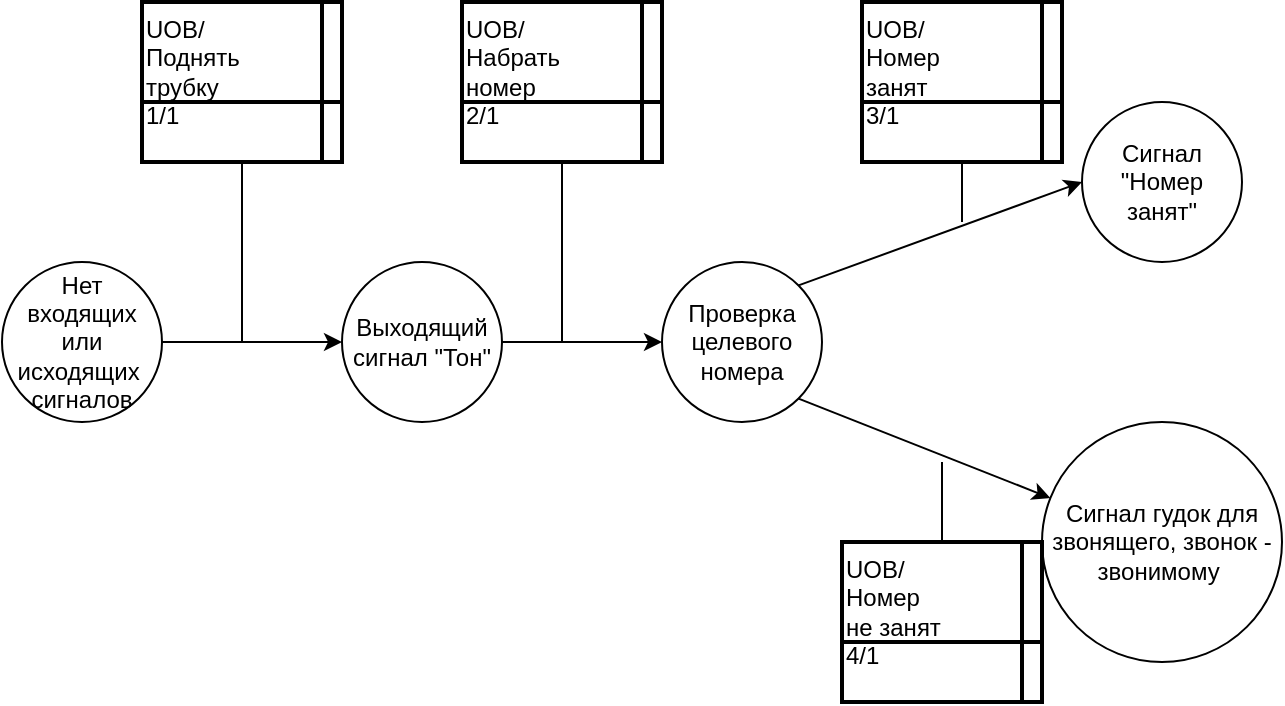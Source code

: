<mxfile version="17.2.2" type="device"><diagram id="kLh6sCMp5P3Fh6pceyJ5" name="Page-1"><mxGraphModel dx="1249" dy="669" grid="1" gridSize="10" guides="1" tooltips="1" connect="1" arrows="1" fold="1" page="1" pageScale="1" pageWidth="850" pageHeight="1100" math="0" shadow="0"><root><mxCell id="0"/><mxCell id="1" parent="0"/><mxCell id="rcPcIO_DRzc4jBG6erUr-1" value="Нет входящих или исходящих&amp;nbsp;&lt;br&gt;сигналов" style="ellipse;whiteSpace=wrap;html=1;aspect=fixed;" vertex="1" parent="1"><mxGeometry x="150" y="280" width="80" height="80" as="geometry"/></mxCell><mxCell id="rcPcIO_DRzc4jBG6erUr-22" style="edgeStyle=orthogonalEdgeStyle;rounded=0;orthogonalLoop=1;jettySize=auto;html=1;" edge="1" parent="1" source="rcPcIO_DRzc4jBG6erUr-2" target="rcPcIO_DRzc4jBG6erUr-21"><mxGeometry relative="1" as="geometry"/></mxCell><mxCell id="rcPcIO_DRzc4jBG6erUr-2" value="Выходящий сигнал &quot;Тон&quot;" style="ellipse;whiteSpace=wrap;html=1;aspect=fixed;" vertex="1" parent="1"><mxGeometry x="320" y="280" width="80" height="80" as="geometry"/></mxCell><mxCell id="rcPcIO_DRzc4jBG6erUr-3" value="" style="endArrow=classic;html=1;rounded=0;exitX=1;exitY=0.5;exitDx=0;exitDy=0;entryX=0;entryY=0.5;entryDx=0;entryDy=0;" edge="1" parent="1" source="rcPcIO_DRzc4jBG6erUr-1" target="rcPcIO_DRzc4jBG6erUr-2"><mxGeometry width="50" height="50" relative="1" as="geometry"><mxPoint x="400" y="340" as="sourcePoint"/><mxPoint x="450" y="290" as="targetPoint"/></mxGeometry></mxCell><mxCell id="rcPcIO_DRzc4jBG6erUr-19" value="&lt;div&gt;&lt;span&gt;UOB/&amp;nbsp;&lt;/span&gt;&lt;/div&gt;&lt;div&gt;&lt;span&gt;Поднять &lt;br&gt;&lt;div&gt;&lt;span&gt;трубку&lt;/span&gt;&lt;/div&gt;&lt;div&gt;&lt;span&gt;1/1&lt;/span&gt;&lt;/div&gt;&lt;/span&gt;&lt;/div&gt;" style="shape=internalStorage;whiteSpace=wrap;html=1;dx=90;dy=50;rounded=0;arcSize=8;strokeWidth=2;align=left;verticalAlign=top;" vertex="1" parent="1"><mxGeometry x="220" y="150" width="100" height="80" as="geometry"/></mxCell><mxCell id="rcPcIO_DRzc4jBG6erUr-20" value="" style="endArrow=none;html=1;rounded=0;entryX=0.5;entryY=1;entryDx=0;entryDy=0;" edge="1" parent="1" target="rcPcIO_DRzc4jBG6erUr-19"><mxGeometry width="50" height="50" relative="1" as="geometry"><mxPoint x="270" y="320" as="sourcePoint"/><mxPoint x="450" y="260" as="targetPoint"/></mxGeometry></mxCell><mxCell id="rcPcIO_DRzc4jBG6erUr-27" style="rounded=0;orthogonalLoop=1;jettySize=auto;html=1;exitX=1;exitY=0;exitDx=0;exitDy=0;entryX=0;entryY=0.5;entryDx=0;entryDy=0;" edge="1" parent="1" source="rcPcIO_DRzc4jBG6erUr-21" target="rcPcIO_DRzc4jBG6erUr-25"><mxGeometry relative="1" as="geometry"/></mxCell><mxCell id="rcPcIO_DRzc4jBG6erUr-28" style="edgeStyle=none;rounded=0;orthogonalLoop=1;jettySize=auto;html=1;exitX=1;exitY=1;exitDx=0;exitDy=0;" edge="1" parent="1" source="rcPcIO_DRzc4jBG6erUr-21" target="rcPcIO_DRzc4jBG6erUr-26"><mxGeometry relative="1" as="geometry"/></mxCell><mxCell id="rcPcIO_DRzc4jBG6erUr-21" value="Проверка целевого номера" style="ellipse;whiteSpace=wrap;html=1;aspect=fixed;rounded=0;" vertex="1" parent="1"><mxGeometry x="480" y="280" width="80" height="80" as="geometry"/></mxCell><mxCell id="rcPcIO_DRzc4jBG6erUr-23" value="&lt;div&gt;&lt;span&gt;UOB/&amp;nbsp;&lt;/span&gt;&lt;/div&gt;&lt;div&gt;&lt;span&gt;&lt;div&gt;&lt;span&gt;Набрать &lt;br&gt;номер&lt;br&gt;2/1&lt;/span&gt;&lt;/div&gt;&lt;/span&gt;&lt;/div&gt;" style="shape=internalStorage;whiteSpace=wrap;html=1;dx=90;dy=50;rounded=0;arcSize=8;strokeWidth=2;align=left;verticalAlign=top;" vertex="1" parent="1"><mxGeometry x="380" y="150" width="100" height="80" as="geometry"/></mxCell><mxCell id="rcPcIO_DRzc4jBG6erUr-24" value="" style="endArrow=none;html=1;rounded=0;entryX=0.5;entryY=1;entryDx=0;entryDy=0;" edge="1" parent="1" target="rcPcIO_DRzc4jBG6erUr-23"><mxGeometry width="50" height="50" relative="1" as="geometry"><mxPoint x="430" y="320" as="sourcePoint"/><mxPoint x="450" y="250" as="targetPoint"/></mxGeometry></mxCell><mxCell id="rcPcIO_DRzc4jBG6erUr-25" value="Сигнал &quot;Номер занят&quot;" style="ellipse;whiteSpace=wrap;html=1;aspect=fixed;rounded=0;" vertex="1" parent="1"><mxGeometry x="690" y="200" width="80" height="80" as="geometry"/></mxCell><mxCell id="rcPcIO_DRzc4jBG6erUr-26" value="Сигнал гудок для звонящего, звонок - звонимому&amp;nbsp;" style="ellipse;whiteSpace=wrap;html=1;aspect=fixed;rounded=0;" vertex="1" parent="1"><mxGeometry x="670" y="360" width="120" height="120" as="geometry"/></mxCell><mxCell id="rcPcIO_DRzc4jBG6erUr-33" style="edgeStyle=none;rounded=0;orthogonalLoop=1;jettySize=auto;html=1;endArrow=none;endFill=0;" edge="1" parent="1" source="rcPcIO_DRzc4jBG6erUr-29"><mxGeometry relative="1" as="geometry"><mxPoint x="620" y="380" as="targetPoint"/></mxGeometry></mxCell><mxCell id="rcPcIO_DRzc4jBG6erUr-29" value="&lt;div&gt;&lt;span&gt;UOB/&amp;nbsp;&lt;/span&gt;&lt;/div&gt;&lt;div&gt;&lt;span&gt;&lt;div&gt;&lt;span&gt;Номер &lt;br&gt;не занят&lt;br&gt;4/1&lt;/span&gt;&lt;/div&gt;&lt;/span&gt;&lt;/div&gt;" style="shape=internalStorage;whiteSpace=wrap;html=1;dx=90;dy=50;rounded=0;arcSize=8;strokeWidth=2;align=left;verticalAlign=top;" vertex="1" parent="1"><mxGeometry x="570" y="420" width="100" height="80" as="geometry"/></mxCell><mxCell id="rcPcIO_DRzc4jBG6erUr-30" value="&lt;div&gt;&lt;span&gt;UOB/&amp;nbsp;&lt;/span&gt;&lt;/div&gt;&lt;div&gt;&lt;span&gt;&lt;div&gt;&lt;span&gt;Номер &lt;br&gt;занят&lt;br&gt;3/1&lt;/span&gt;&lt;/div&gt;&lt;/span&gt;&lt;/div&gt;" style="shape=internalStorage;whiteSpace=wrap;html=1;dx=90;dy=50;rounded=0;arcSize=8;strokeWidth=2;align=left;verticalAlign=top;" vertex="1" parent="1"><mxGeometry x="580" y="150" width="100" height="80" as="geometry"/></mxCell><mxCell id="rcPcIO_DRzc4jBG6erUr-31" value="" style="endArrow=none;html=1;rounded=0;entryX=0.5;entryY=1;entryDx=0;entryDy=0;" edge="1" parent="1" target="rcPcIO_DRzc4jBG6erUr-30"><mxGeometry width="50" height="50" relative="1" as="geometry"><mxPoint x="630" y="260" as="sourcePoint"/><mxPoint x="450" y="200" as="targetPoint"/></mxGeometry></mxCell></root></mxGraphModel></diagram></mxfile>